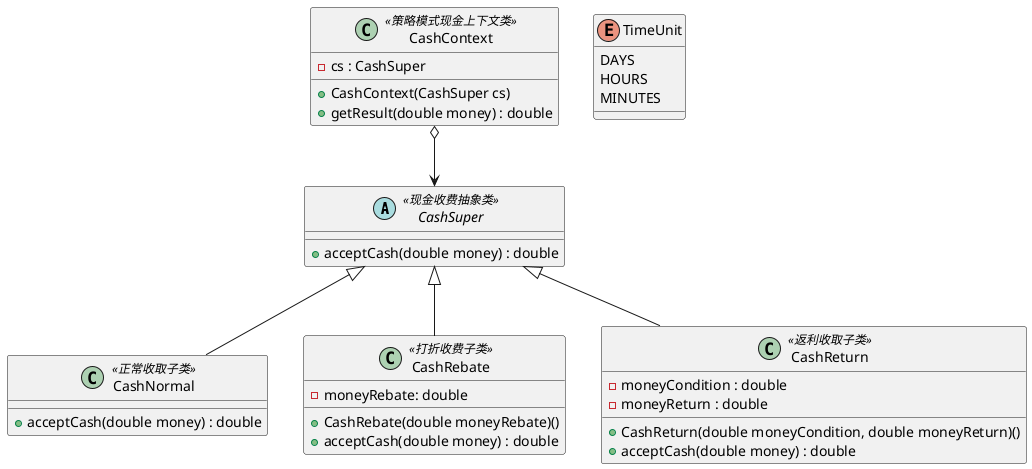 @startuml

abstract class CashSuper<<现金收费抽象类>> {
    + acceptCash(double money) : double
}

class CashNormal<<正常收取子类>> {
    + acceptCash(double money) : double
}

class CashRebate<<打折收费子类>> {
    - moneyRebate: double
    + CashRebate(double moneyRebate)()
    + acceptCash(double money) : double
}

class CashReturn<<返利收取子类>> {
    - moneyCondition : double
    - moneyReturn : double
    + CashReturn(double moneyCondition, double moneyReturn)()
    + acceptCash(double money) : double
}

CashSuper <|-- CashNormal
CashSuper <|-- CashRebate
CashSuper <|-- CashReturn

class CashContext<<策略模式现金上下文类>>  {
    - cs : CashSuper
    + CashContext(CashSuper cs)
    + getResult(double money) : double
}

CashContext o--> CashSuper


enum TimeUnit {
DAYS
HOURS
MINUTES
}

@enduml